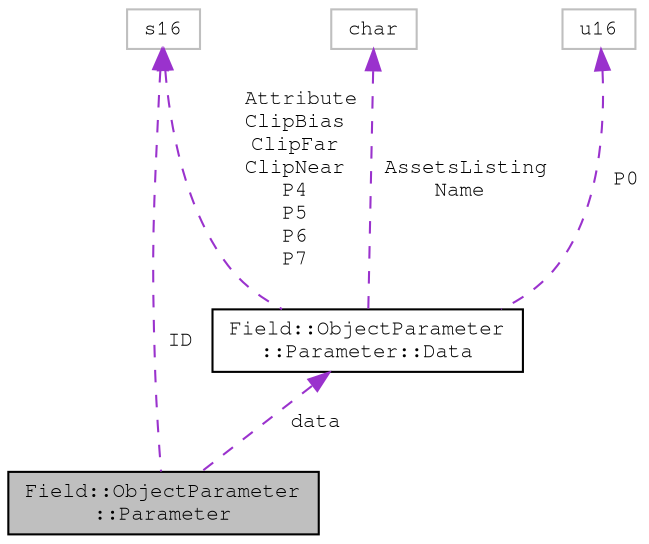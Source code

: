 digraph "Field::ObjectParameter::Parameter"
{
 // LATEX_PDF_SIZE
  edge [fontname="FreeMono",fontsize="10",labelfontname="FreeMono",labelfontsize="10"];
  node [fontname="FreeMono",fontsize="10",shape=record];
  Node1 [label="Field::ObjectParameter\l::Parameter",height=0.2,width=0.4,color="black", fillcolor="grey75", style="filled", fontcolor="black",tooltip="sizeof=0x74"];
  Node2 -> Node1 [dir="back",color="darkorchid3",fontsize="10",style="dashed",label=" ID" ,fontname="FreeMono"];
  Node2 [label="s16",height=0.2,width=0.4,color="grey75", fillcolor="white", style="filled",tooltip=" "];
  Node3 -> Node1 [dir="back",color="darkorchid3",fontsize="10",style="dashed",label=" data" ,fontname="FreeMono"];
  Node3 [label="Field::ObjectParameter\l::Parameter::Data",height=0.2,width=0.4,color="black", fillcolor="white", style="filled",URL="$class_field_1_1_object_parameter.html#struct_field_1_1_object_parameter_1_1_parameter_1_1_data",tooltip=" "];
  Node4 -> Node3 [dir="back",color="darkorchid3",fontsize="10",style="dashed",label=" AssetsListing\nName" ,fontname="FreeMono"];
  Node4 [label="char",height=0.2,width=0.4,color="grey75", fillcolor="white", style="filled",tooltip=" "];
  Node5 -> Node3 [dir="back",color="darkorchid3",fontsize="10",style="dashed",label=" P0" ,fontname="FreeMono"];
  Node5 [label="u16",height=0.2,width=0.4,color="grey75", fillcolor="white", style="filled",tooltip=" "];
  Node2 -> Node3 [dir="back",color="darkorchid3",fontsize="10",style="dashed",label=" Attribute\nClipBias\nClipFar\nClipNear\nP4\nP5\nP6\nP7" ,fontname="FreeMono"];
}
